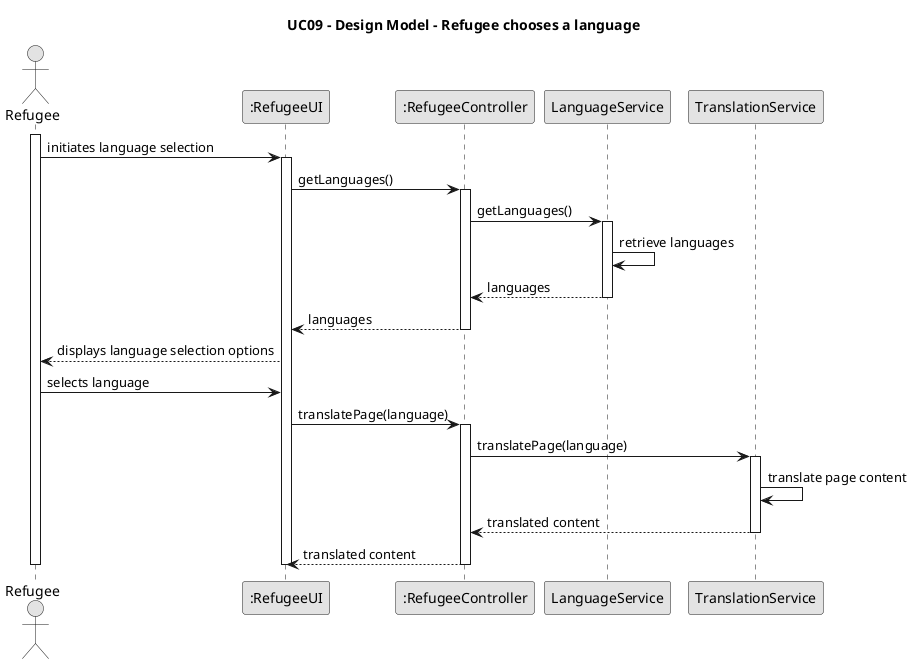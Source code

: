 @startuml
skinparam monochrome true
skinparam packageStyle rectangle
skinparam shadowing false

title UC09 - Design Model - Refugee chooses a language

actor Refugee as refugee
participant ":RefugeeUI" as ui
participant ":RefugeeController" as ctrl
participant "LanguageService" as languageService
participant "TranslationService" as translationService

activate refugee
    refugee -> ui : initiates language selection
    activate ui
        ui -> ctrl : getLanguages()
        activate ctrl
            ctrl -> languageService : getLanguages()
            activate languageService
                languageService -> languageService : retrieve languages
                languageService --> ctrl : languages
            deactivate languageService
            ctrl --> ui : languages
        deactivate ctrl
        ui --> refugee : displays language selection options
        refugee -> ui : selects language
        ui -> ctrl : translatePage(language)
        activate ctrl
            ctrl -> translationService : translatePage(language)
            activate translationService
                translationService -> translationService : translate page content
                translationService --> ctrl : translated content
            deactivate translationService
            ctrl --> ui : translated content
        deactivate ctrl
    deactivate ui
deactivate refugee





@enduml